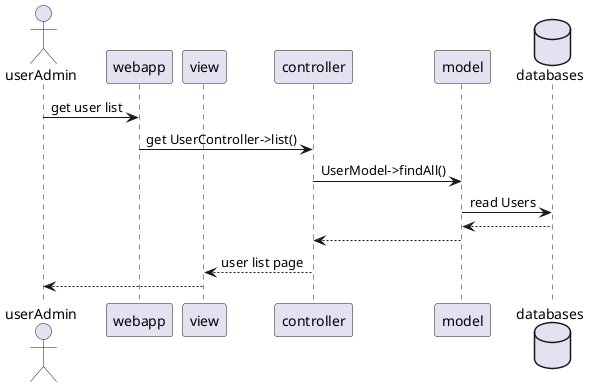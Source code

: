 @startuml

' reset password
actor  userAdmin
participant webapp
participant view
participant controller
participant model
database databases

userAdmin -> webapp : get user list
webapp -> controller : get UserController->list()
controller -> model : UserModel->findAll()
model -> databases : read Users
databases --> model
model --> controller
controller --> view : user list page
view --> userAdmin

@enduml